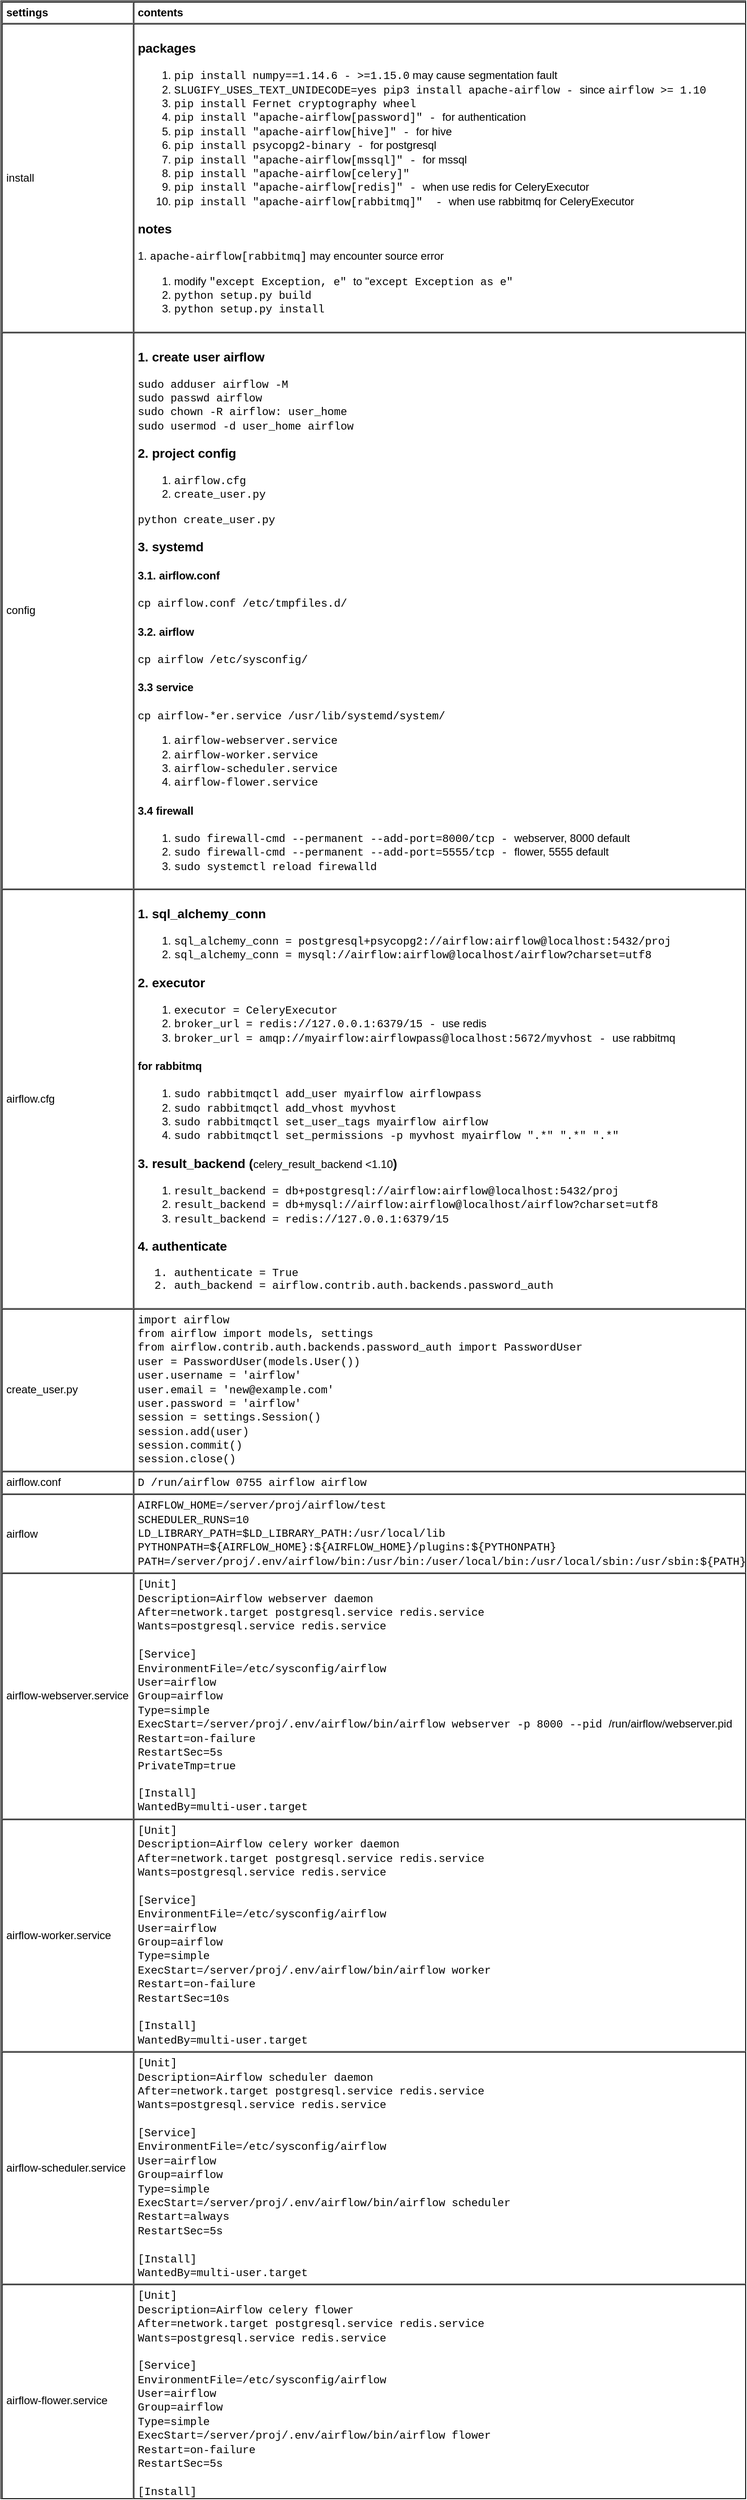 <mxfile version="13.1.3" pages="2">
    <diagram id="6hGFLwfOUW9BJ-s0fimq" name="envs">
        <mxGraphModel dx="822" dy="226" grid="1" gridSize="10" guides="1" tooltips="1" connect="1" arrows="1" fold="1" page="1" pageScale="1" pageWidth="827" pageHeight="1169" math="0" shadow="0">
            <root>
                <mxCell id="0"/>
                <mxCell id="1" parent="0"/>
                <mxCell id="2" value="&lt;table cellpadding=&quot;4&quot; cellspacing=&quot;0&quot; border=&quot;1&quot; style=&quot;font-size: 1em ; width: 100% ; height: 100%&quot;&gt;&lt;tbody&gt;&lt;tr&gt;&lt;th&gt;settings&lt;/th&gt;&lt;th&gt;contents&lt;/th&gt;&lt;/tr&gt;&lt;tr&gt;&lt;td&gt;install&lt;/td&gt;&lt;td&gt;&lt;h3&gt;packages&lt;/h3&gt;&lt;div&gt;&lt;ol&gt;&lt;li&gt;&lt;font face=&quot;Courier New&quot;&gt;pip install numpy==1.14.6 -&amp;nbsp;&amp;gt;=1.15.0&lt;/font&gt; may cause segmentation fault&lt;br&gt;&lt;/li&gt;&lt;li&gt;&lt;font face=&quot;Courier New&quot;&gt;SLUGIFY_USES_TEXT_UNIDECODE=yes pip3 install apache-airflow -&amp;nbsp;&lt;/font&gt;since &lt;font face=&quot;Courier New&quot;&gt;airflow &amp;gt;= 1.10&lt;/font&gt;&lt;br&gt;&lt;/li&gt;&lt;li&gt;&lt;font face=&quot;Courier New&quot;&gt;pip install Fernet cryptography wheel&lt;br&gt;&lt;/font&gt;&lt;/li&gt;&lt;li&gt;&lt;font face=&quot;Courier New&quot;&gt;pip install &quot;apache-airflow[password]&quot; - &lt;/font&gt;for authentication&lt;br&gt;&lt;/li&gt;&lt;li&gt;&lt;font face=&quot;Courier New&quot;&gt;pip install &quot;apache-airflow[hive]&quot; - &lt;/font&gt;for hive&lt;br&gt;&lt;/li&gt;&lt;li&gt;&lt;font face=&quot;Courier New&quot;&gt;pip install psycopg2-binary - &lt;/font&gt;for postgresql&lt;/li&gt;&lt;li&gt;&lt;font face=&quot;Courier New&quot;&gt;pip install &quot;apache-airflow[mssql]&quot; - &lt;/font&gt;for mssql&lt;br&gt;&lt;/li&gt;&lt;li&gt;&lt;font face=&quot;Courier New&quot;&gt;pip install &quot;apache-airflow[celery]&quot;&lt;br&gt;&lt;/font&gt;&lt;/li&gt;&lt;li&gt;&lt;font face=&quot;Courier New&quot;&gt;pip install &quot;apache-airflow[redis]&quot; - &lt;/font&gt;when use redis&amp;nbsp;for CeleryExecutor&lt;br&gt;&lt;/li&gt;&lt;li&gt;&lt;font face=&quot;Courier New&quot;&gt;pip install &quot;apache-airflow[rabbitmq]&quot;&amp;nbsp;&amp;nbsp;-&amp;nbsp;&lt;/font&gt;when use rabbitmq for CeleryExecutor&lt;/li&gt;&lt;/ol&gt;&lt;h3&gt;notes&lt;/h3&gt;&lt;/div&gt;&lt;div&gt;1. &lt;font face=&quot;Courier New&quot;&gt;apache-airflow[rabbitmq]&lt;/font&gt;&amp;nbsp;may encounter source error&lt;/div&gt;&lt;div&gt;&lt;ol&gt;&lt;li&gt;modify &lt;font face=&quot;Courier New&quot;&gt;&quot;except Exception, e&quot; &lt;/font&gt;to &quot;&lt;font face=&quot;Courier New&quot;&gt;except Exception as e&quot;&lt;/font&gt;&lt;/li&gt;&lt;li&gt;&lt;font face=&quot;Courier New&quot;&gt;python setup.py build&lt;/font&gt;&lt;/li&gt;&lt;li&gt;&lt;font face=&quot;Courier New&quot;&gt;python setup.py install&lt;/font&gt;&lt;/li&gt;&lt;/ol&gt;&lt;/div&gt;&lt;/td&gt;&lt;/tr&gt;&lt;tr&gt;&lt;td&gt;config&lt;/td&gt;&lt;td&gt;&lt;h3&gt;1. create user airflow&lt;/h3&gt;&lt;div&gt;&lt;div&gt;&lt;font face=&quot;Courier New&quot;&gt;sudo adduser airflow -M&lt;/font&gt;&lt;/div&gt;&lt;div&gt;&lt;font face=&quot;Courier New&quot;&gt;sudo passwd airflow&lt;/font&gt;&lt;/div&gt;&lt;div&gt;&lt;font face=&quot;Courier New&quot;&gt;sudo chown -R airflow: user_home&lt;/font&gt;&lt;/div&gt;&lt;div&gt;&lt;span style=&quot;font-family: &amp;#34;courier new&amp;#34;&quot;&gt;sudo usermod -d &lt;/span&gt;&lt;span style=&quot;font-family: &amp;#34;courier new&amp;#34;&quot;&gt;user_home&lt;/span&gt;&lt;span style=&quot;font-family: &amp;#34;courier new&amp;#34;&quot;&gt;&amp;nbsp;airflow&lt;/span&gt;&lt;/div&gt;&lt;/div&gt;&lt;h3&gt;2. project config&lt;/h3&gt;&lt;div&gt;&lt;ol&gt;&lt;li&gt;&lt;font face=&quot;Courier New&quot;&gt;airflow.cfg&lt;/font&gt;&lt;br&gt;&lt;/li&gt;&lt;li&gt;&lt;font face=&quot;Courier New&quot;&gt;create_user.py&lt;/font&gt;&lt;/li&gt;&lt;/ol&gt;&lt;span style=&quot;font-family: &amp;#34;courier new&amp;#34; ; font-size: 1em&quot;&gt;python create_user.py&lt;/span&gt;&lt;br&gt;&lt;/div&gt;&lt;h3&gt;&lt;span style=&quot;font-size: 1em&quot;&gt;3. systemd&lt;/span&gt;&lt;/h3&gt;&lt;h4&gt;3.1.&amp;nbsp;&lt;span style=&quot;font-size: 1em&quot;&gt;airflow.conf&lt;/span&gt;&lt;/h4&gt;&lt;div&gt;&lt;span style=&quot;font-family: &amp;#34;courier new&amp;#34; ; font-size: 1em&quot;&gt;cp airflow.conf /etc/tmpfiles.d/&lt;/span&gt;&lt;/div&gt;&lt;h4&gt;3.2. airflow&lt;/h4&gt;&lt;div&gt;&lt;font face=&quot;Courier New&quot;&gt;cp airflow /etc/sysconfig/&lt;/font&gt;&lt;/div&gt;&lt;h4&gt;3.3 service&lt;/h4&gt;&lt;div&gt;&lt;font face=&quot;Courier New&quot;&gt;cp airflow-*er.service /usr/lib/systemd/system/&lt;br&gt;&lt;/font&gt;&lt;/div&gt;&lt;div&gt;&lt;ol&gt;&lt;li&gt;&lt;font face=&quot;Courier New&quot;&gt;airflow-webserver.service&lt;/font&gt;&lt;/li&gt;&lt;li&gt;&lt;font face=&quot;Courier New&quot;&gt;airflow-worker.service&lt;/font&gt;&lt;/li&gt;&lt;li&gt;&lt;font face=&quot;Courier New&quot;&gt;airflow-scheduler.service&lt;/font&gt;&lt;/li&gt;&lt;li&gt;&lt;font face=&quot;Courier New&quot;&gt;airflow-flower.service&lt;/font&gt;&lt;/li&gt;&lt;/ol&gt;&lt;h4&gt;3.4 firewall&lt;/h4&gt;&lt;/div&gt;&lt;div&gt;&lt;div&gt;&lt;ol&gt;&lt;li&gt;&lt;font face=&quot;Courier New&quot;&gt;sudo firewall-cmd --permanent --add-port=8000/tcp - &lt;/font&gt;webserver, 8000 default&amp;nbsp;&lt;/li&gt;&lt;li&gt;&lt;font face=&quot;Courier New&quot;&gt;sudo firewall-cmd --permanent --add-port=5555/tcp - &lt;/font&gt;flower, 5555 default&lt;/li&gt;&lt;li&gt;&lt;font face=&quot;Courier New&quot;&gt;sudo systemctl reload firewalld&lt;/font&gt;&lt;/li&gt;&lt;/ol&gt;&lt;/div&gt;&lt;/div&gt;&lt;/td&gt;&lt;/tr&gt;&lt;tr&gt;&lt;td&gt;airflow.cfg&lt;/td&gt;&lt;td&gt;&lt;h3&gt;1.&amp;nbsp;sql_alchemy_conn&lt;/h3&gt;&lt;ol&gt;&lt;li&gt;&lt;font face=&quot;Courier New&quot;&gt;sql_alchemy_conn = postgresql+psycopg2://airflow:airflow@localhost:5432/proj&lt;/font&gt;&lt;/li&gt;&lt;li&gt;&lt;font face=&quot;Courier New&quot;&gt;sql_alchemy_conn = mysql://airflow:airflow@localhost/airflow?charset=utf8&lt;/font&gt;&lt;/li&gt;&lt;/ol&gt;&lt;h3&gt;2. executor&lt;/h3&gt;&lt;div&gt;&lt;ol&gt;&lt;li&gt;&lt;font face=&quot;Courier New&quot;&gt;executor = CeleryExecutor&lt;/font&gt;&lt;/li&gt;&lt;li&gt;&lt;font face=&quot;Courier New&quot;&gt;broker_url = redis://127.0.0.1:6379/15 - &lt;/font&gt;use redis&lt;/li&gt;&lt;li&gt;&lt;font face=&quot;Courier New&quot;&gt;broker_url = amqp://myairflow:airflowpass@localhost:5672/myvhost - &lt;/font&gt;use rabbitmq&lt;br&gt;&lt;/li&gt;&lt;/ol&gt;&lt;div&gt;&lt;h4&gt;for rabbitmq&lt;/h4&gt;&lt;div&gt;&lt;ol&gt;&lt;li&gt;&lt;span style=&quot;font-size: 1em&quot;&gt;&lt;font face=&quot;Courier New&quot;&gt;sudo rabbitmqctl add_user myairflow airflowpass&lt;br&gt;&lt;/font&gt;&lt;/span&gt;&lt;/li&gt;&lt;li&gt;&lt;span style=&quot;font-size: 1em&quot;&gt;&lt;font face=&quot;Courier New&quot;&gt;sudo rabbitmqctl add_vhost myvhost&lt;/font&gt;&lt;/span&gt;&lt;/li&gt;&lt;li&gt;&lt;span style=&quot;font-size: 1em&quot;&gt;&lt;font face=&quot;Courier New&quot;&gt;sudo rabbitmqctl set_user_tags myairflow airflow&lt;/font&gt;&lt;/span&gt;&lt;/li&gt;&lt;li&gt;&lt;span style=&quot;font-size: 1em&quot;&gt;&lt;font face=&quot;Courier New&quot;&gt;sudo rabbitmqctl set_permissions -p myvhost myairflow &quot;.*&quot; &quot;.*&quot; &quot;.*&quot;&lt;/font&gt;&lt;/span&gt;&lt;/li&gt;&lt;/ol&gt;&lt;/div&gt;&lt;/div&gt;&lt;h3&gt;3.&amp;nbsp;result_backend (&lt;span style=&quot;font-weight: normal&quot;&gt;&lt;font style=&quot;font-size: 12px&quot;&gt;celery_result_backend &amp;lt;1.10&lt;/font&gt;&lt;/span&gt;)&lt;/h3&gt;&lt;/div&gt;&lt;div&gt;&lt;ol&gt;&lt;li&gt;&lt;font face=&quot;Courier New&quot;&gt;result_backend = db+postgresql://airflow:airflow@localhost:5432/proj&lt;/font&gt;&lt;/li&gt;&lt;li&gt;&lt;font face=&quot;Courier New&quot;&gt;result_backend = db+mysql://airflow:airflow@localhost/airflow?charset=utf8&lt;/font&gt;&lt;/li&gt;&lt;li&gt;&lt;font face=&quot;Courier New&quot;&gt;result_backend = redis://127.0.0.1:6379/15&lt;/font&gt;&lt;/li&gt;&lt;/ol&gt;&lt;h3&gt;4.&amp;nbsp;&lt;span&gt;authenticate&lt;/span&gt;&lt;/h3&gt;&lt;/div&gt;&lt;div&gt;&lt;span&gt;&lt;font face=&quot;Courier New&quot;&gt;&lt;div&gt;&lt;ol&gt;&lt;li&gt;&lt;span&gt;&lt;font face=&quot;Courier New&quot;&gt;&lt;div&gt;authenticate = True&lt;/div&gt;&lt;/font&gt;&lt;/span&gt;&lt;/li&gt;&lt;li&gt;&lt;span&gt;&lt;font face=&quot;Courier New&quot;&gt;&lt;div&gt;auth_backend = airflow.contrib.auth.backends.password_auth&lt;/div&gt;&lt;/font&gt;&lt;/span&gt;&lt;/li&gt;&lt;/ol&gt;&lt;/div&gt;&lt;/font&gt;&lt;/span&gt;&lt;/div&gt;&lt;/td&gt;&lt;/tr&gt;&lt;tr&gt;&lt;td&gt;create_user.py&lt;/td&gt;&lt;td&gt;&lt;font face=&quot;Courier New&quot;&gt;import airflow&lt;br&gt;from airflow import models, settings&lt;br&gt;from airflow.contrib.auth.backends.password_auth import PasswordUser&lt;br&gt;user = PasswordUser(models.User())&lt;br&gt;user.username = 'airflow'&lt;br&gt;user.email = 'new@example.com'&lt;br&gt;user.password = 'airflow'&lt;br&gt;session = settings.Session()&lt;br&gt;session.add(user)&lt;br&gt;session.commit()&lt;br&gt;session.close()&lt;/font&gt;&lt;br&gt;&lt;/td&gt;&lt;/tr&gt;&lt;tr&gt;&lt;td&gt;airflow.conf&lt;/td&gt;&lt;td&gt;&lt;font face=&quot;Courier New&quot;&gt;D /run/airflow 0755 airflow airflow&lt;/font&gt;&lt;br&gt;&lt;/td&gt;&lt;/tr&gt;&lt;tr&gt;&lt;td&gt;airflow&lt;/td&gt;&lt;td&gt;&lt;font face=&quot;Courier New&quot;&gt;AIRFLOW_HOME=/server/proj/airflow/test&lt;br&gt;SCHEDULER_RUNS=10&lt;br&gt;LD_LIBRARY_PATH=$LD_LIBRARY_PATH:/usr/local/lib&lt;br&gt;PYTHONPATH=${AIRFLOW_HOME}:${AIRFLOW_HOME}/plugins:${PYTHONPATH}&lt;br&gt;PATH=/server/proj/.env/airflow/bin:/usr/bin:/user/local/bin:/usr/local/sbin:/usr/sbin:${PATH}&lt;/font&gt;&lt;br&gt;&lt;/td&gt;&lt;/tr&gt;&lt;tr&gt;&lt;td&gt;airflow-webserver.service&lt;/td&gt;&lt;td&gt;&lt;font face=&quot;Courier New&quot;&gt;[Unit]&lt;br&gt;Description=Airflow webserver daemon &lt;br&gt;After=network.target postgresql.service redis.service&lt;br&gt;Wants=postgresql.service redis.service&lt;br&gt;&lt;br&gt;[Service]&lt;br&gt;EnvironmentFile=/etc/sysconfig/airflow&lt;br&gt;User=airflow&lt;br&gt;Group=airflow&lt;br&gt;Type=simple&lt;br&gt;ExecStart=/server/proj/.env/airflow/bin/airflow webserver -p 8000 --pid &lt;/font&gt;/run/airflow/webserver.pid&lt;br&gt;&lt;font face=&quot;Courier New&quot;&gt;Restart=on-failure&lt;/font&gt;&lt;br&gt;&lt;font face=&quot;Courier New&quot;&gt;RestartSec=5s&lt;/font&gt;&lt;br&gt;&lt;font face=&quot;Courier New&quot;&gt;PrivateTmp=true&lt;/font&gt;&lt;br&gt;&lt;br&gt;&lt;font face=&quot;Courier New&quot;&gt;[Install]&lt;br&gt;WantedBy=multi-user.target&lt;/font&gt;&lt;br&gt;&lt;/td&gt;&lt;/tr&gt;&lt;tr&gt;&lt;td&gt;airflow-worker.service&lt;/td&gt;&lt;td&gt;&lt;font face=&quot;Courier New&quot;&gt;[Unit]&lt;br&gt;Description=Airflow celery worker daemon&lt;br&gt;After=network.target postgresql.service redis.service&lt;br&gt;Wants=postgresql.service redis.service&lt;br&gt;&lt;br&gt;[Service]&lt;br&gt;EnvironmentFile=/etc/sysconfig/airflow&lt;br&gt;User=airflow&lt;br&gt;Group=airflow&lt;br&gt;Type=simple&lt;br&gt;ExecStart=/server/proj/.env/airflow/bin/airflow worker&lt;br&gt;Restart=on-failure&lt;br&gt;RestartSec=10s&lt;br&gt;&lt;br&gt;[Install]&lt;br&gt;WantedBy=multi-user.target&lt;br&gt;&lt;/font&gt;&lt;/td&gt;&lt;/tr&gt;&lt;tr&gt;&lt;td&gt;airflow-scheduler.service&lt;/td&gt;&lt;td&gt;&lt;font face=&quot;Courier New&quot;&gt;[Unit]&lt;br&gt;Description=Airflow scheduler daemon&lt;br&gt;After=network.target postgresql.service redis.service&lt;br&gt;Wants=postgresql.service redis.service&lt;br&gt;&lt;br&gt;[Service]&lt;br&gt;EnvironmentFile=/etc/sysconfig/airflow&lt;br&gt;User=airflow&lt;br&gt;Group=airflow&lt;br&gt;Type=simple&lt;br&gt;ExecStart=/server/proj/.env/airflow/bin/airflow scheduler&lt;br&gt;Restart=always&lt;br&gt;RestartSec=5s&lt;br&gt;&lt;br&gt;[Install]&lt;br&gt;WantedBy=multi-user.target&lt;br&gt;&lt;/font&gt;&lt;/td&gt;&lt;/tr&gt;&lt;tr&gt;&lt;td&gt;airflow-flower.service&lt;/td&gt;&lt;td&gt;&lt;font face=&quot;Courier New&quot;&gt;[Unit]&lt;br&gt;Description=Airflow celery flower&lt;br&gt;After=network.target postgresql.service redis.service&lt;br&gt;Wants=postgresql.service redis.service&lt;br&gt;&lt;br&gt;[Service]&lt;br&gt;EnvironmentFile=/etc/sysconfig/airflow&lt;br&gt;User=airflow&lt;br&gt;Group=airflow&lt;br&gt;Type=simple&lt;br&gt;ExecStart=/server/proj/.env/airflow/bin/airflow flower&lt;br&gt;Restart=on-failure&lt;br&gt;RestartSec=5s&lt;br&gt;&lt;br&gt;[Install]&lt;br&gt;WantedBy=multi-user.target&lt;/font&gt;&lt;br&gt;&lt;/td&gt;&lt;/tr&gt;&lt;/tbody&gt;&lt;/table&gt; " style="verticalAlign=top;align=left;overflow=fill;fontSize=12;fontFamily=Helvetica;html=1" parent="1" vertex="1">
                    <mxGeometry x="4" y="10" width="820" height="2750" as="geometry"/>
                </mxCell>
            </root>
        </mxGraphModel>
    </diagram>
    <diagram id="83Kg6QtAfk6DyS2B3ozi" name="how">
        <mxGraphModel dx="621" dy="480" grid="1" gridSize="10" guides="1" tooltips="1" connect="1" arrows="1" fold="1" page="1" pageScale="1" pageWidth="827" pageHeight="1169" math="0" shadow="0">
            <root>
                <mxCell id="-H7gI0xGVidGR6TGDDq0-0"/>
                <mxCell id="-H7gI0xGVidGR6TGDDq0-1" parent="-H7gI0xGVidGR6TGDDq0-0"/>
                <mxCell id="-H7gI0xGVidGR6TGDDq0-2" value="&lt;table cellpadding=&quot;4&quot; cellspacing=&quot;0&quot; border=&quot;1&quot; style=&quot;font-size: 1em ; width: 100% ; height: 100%&quot;&gt;&lt;tbody&gt;&lt;tr&gt;&lt;th&gt;steps&lt;/th&gt;&lt;th&gt;contents&lt;/th&gt;&lt;/tr&gt;&lt;tr&gt;&lt;td&gt;setup&lt;/td&gt;&lt;td&gt;&lt;ol&gt;&lt;li&gt;&lt;font face=&quot;Courier New&quot;&gt;export AIRFLOW_HOME= /YOUR/AIRFLOW/PROJECT/NAME/DIR&lt;/font&gt;&lt;/li&gt;&lt;li&gt;&lt;font face=&quot;Courier New&quot;&gt;airflow initdb&lt;br&gt;&lt;/font&gt;&lt;/li&gt;&lt;li&gt;&lt;font face=&quot;Courier New&quot;&gt;airflow.cfg - &lt;/font&gt;see &quot;envs&quot;, after modifing this file, rerun &lt;font face=&quot;Courier New&quot;&gt;airflow initdb&lt;/font&gt;&lt;br&gt;&lt;/li&gt;&lt;li&gt;&lt;font face=&quot;Courier New&quot;&gt;python create_user.py&lt;/font&gt;&lt;/li&gt;&lt;/ol&gt;&lt;/td&gt;&lt;/tr&gt;&lt;/tbody&gt;&lt;/table&gt; " style="verticalAlign=top;align=left;overflow=fill;fontSize=12;fontFamily=Helvetica;html=1" parent="-H7gI0xGVidGR6TGDDq0-1" vertex="1">
                    <mxGeometry x="10" y="10" width="650" height="140" as="geometry"/>
                </mxCell>
            </root>
        </mxGraphModel>
    </diagram>
</mxfile>